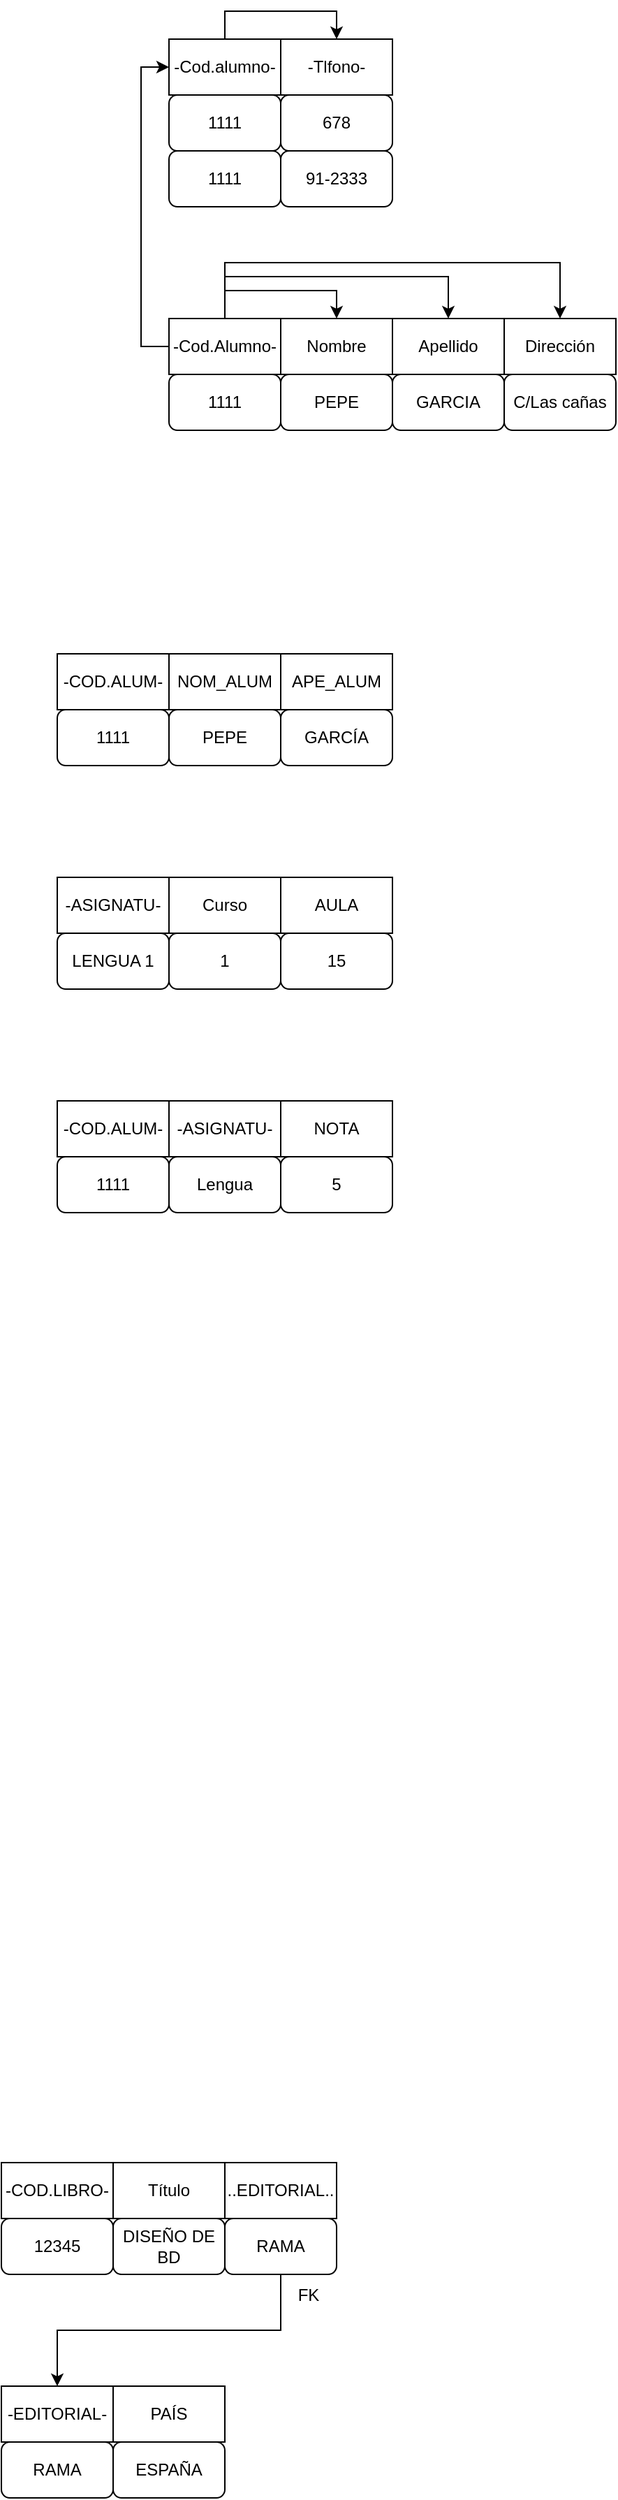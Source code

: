 <mxfile version="15.8.2" type="device"><diagram id="ddAR6MJnqMg9WvKsq3Rv" name="Page-1"><mxGraphModel dx="590" dy="1641" grid="1" gridSize="10" guides="1" tooltips="1" connect="1" arrows="1" fold="1" page="1" pageScale="1" pageWidth="827" pageHeight="1169" math="0" shadow="0"><root><mxCell id="0"/><mxCell id="1" parent="0"/><mxCell id="li5vuTXbSian3AoEKPp0-3" value="Nombre" style="rounded=0;whiteSpace=wrap;html=1;" parent="1" vertex="1"><mxGeometry x="240" y="-360" width="80" height="40" as="geometry"/></mxCell><mxCell id="li5vuTXbSian3AoEKPp0-17" style="edgeStyle=orthogonalEdgeStyle;rounded=0;orthogonalLoop=1;jettySize=auto;html=1;entryX=0.5;entryY=0;entryDx=0;entryDy=0;" parent="1" source="li5vuTXbSian3AoEKPp0-4" target="li5vuTXbSian3AoEKPp0-3" edge="1"><mxGeometry relative="1" as="geometry"/></mxCell><mxCell id="li5vuTXbSian3AoEKPp0-18" style="edgeStyle=orthogonalEdgeStyle;rounded=0;orthogonalLoop=1;jettySize=auto;html=1;entryX=0.5;entryY=0;entryDx=0;entryDy=0;" parent="1" source="li5vuTXbSian3AoEKPp0-4" target="li5vuTXbSian3AoEKPp0-7" edge="1"><mxGeometry relative="1" as="geometry"><Array as="points"><mxPoint x="200" y="-390"/><mxPoint x="360" y="-390"/></Array></mxGeometry></mxCell><mxCell id="li5vuTXbSian3AoEKPp0-23" style="edgeStyle=orthogonalEdgeStyle;rounded=0;orthogonalLoop=1;jettySize=auto;html=1;entryX=0.5;entryY=0;entryDx=0;entryDy=0;" parent="1" source="li5vuTXbSian3AoEKPp0-4" target="li5vuTXbSian3AoEKPp0-8" edge="1"><mxGeometry relative="1" as="geometry"><Array as="points"><mxPoint x="200" y="-400"/><mxPoint x="440" y="-400"/></Array></mxGeometry></mxCell><mxCell id="li5vuTXbSian3AoEKPp0-45" style="edgeStyle=orthogonalEdgeStyle;rounded=0;orthogonalLoop=1;jettySize=auto;html=1;entryX=0;entryY=0.5;entryDx=0;entryDy=0;" parent="1" source="li5vuTXbSian3AoEKPp0-4" target="li5vuTXbSian3AoEKPp0-6" edge="1"><mxGeometry relative="1" as="geometry"><Array as="points"><mxPoint x="140" y="-340"/><mxPoint x="140" y="-540"/></Array></mxGeometry></mxCell><mxCell id="li5vuTXbSian3AoEKPp0-4" value="-Cod.Alumno-" style="rounded=0;whiteSpace=wrap;html=1;" parent="1" vertex="1"><mxGeometry x="160" y="-360" width="80" height="40" as="geometry"/></mxCell><mxCell id="li5vuTXbSian3AoEKPp0-5" value="-Tlfono-" style="rounded=0;whiteSpace=wrap;html=1;" parent="1" vertex="1"><mxGeometry x="240" y="-560" width="80" height="40" as="geometry"/></mxCell><mxCell id="li5vuTXbSian3AoEKPp0-19" style="edgeStyle=orthogonalEdgeStyle;rounded=0;orthogonalLoop=1;jettySize=auto;html=1;entryX=0.5;entryY=0;entryDx=0;entryDy=0;" parent="1" source="li5vuTXbSian3AoEKPp0-6" target="li5vuTXbSian3AoEKPp0-5" edge="1"><mxGeometry relative="1" as="geometry"/></mxCell><mxCell id="li5vuTXbSian3AoEKPp0-6" value="-Cod.alumno-" style="rounded=0;whiteSpace=wrap;html=1;" parent="1" vertex="1"><mxGeometry x="160" y="-560" width="80" height="40" as="geometry"/></mxCell><mxCell id="li5vuTXbSian3AoEKPp0-7" value="Apellido" style="rounded=0;whiteSpace=wrap;html=1;" parent="1" vertex="1"><mxGeometry x="320" y="-360" width="80" height="40" as="geometry"/></mxCell><mxCell id="li5vuTXbSian3AoEKPp0-8" value="Dirección" style="rounded=0;whiteSpace=wrap;html=1;" parent="1" vertex="1"><mxGeometry x="400" y="-360" width="80" height="40" as="geometry"/></mxCell><mxCell id="li5vuTXbSian3AoEKPp0-9" value="678" style="rounded=1;whiteSpace=wrap;html=1;" parent="1" vertex="1"><mxGeometry x="240" y="-520" width="80" height="40" as="geometry"/></mxCell><mxCell id="li5vuTXbSian3AoEKPp0-10" value="1111" style="rounded=1;whiteSpace=wrap;html=1;" parent="1" vertex="1"><mxGeometry x="160" y="-520" width="80" height="40" as="geometry"/></mxCell><mxCell id="li5vuTXbSian3AoEKPp0-13" value="C/Las cañas" style="rounded=1;whiteSpace=wrap;html=1;" parent="1" vertex="1"><mxGeometry x="400" y="-320" width="80" height="40" as="geometry"/></mxCell><mxCell id="li5vuTXbSian3AoEKPp0-14" value="1111" style="rounded=1;whiteSpace=wrap;html=1;" parent="1" vertex="1"><mxGeometry x="160" y="-320" width="80" height="40" as="geometry"/></mxCell><mxCell id="li5vuTXbSian3AoEKPp0-15" value="PEPE" style="rounded=1;whiteSpace=wrap;html=1;" parent="1" vertex="1"><mxGeometry x="240" y="-320" width="80" height="40" as="geometry"/></mxCell><mxCell id="li5vuTXbSian3AoEKPp0-16" value="GARCIA" style="rounded=1;whiteSpace=wrap;html=1;" parent="1" vertex="1"><mxGeometry x="320" y="-320" width="80" height="40" as="geometry"/></mxCell><mxCell id="li5vuTXbSian3AoEKPp0-21" value="1111" style="rounded=1;whiteSpace=wrap;html=1;" parent="1" vertex="1"><mxGeometry x="160" y="-480" width="80" height="40" as="geometry"/></mxCell><mxCell id="li5vuTXbSian3AoEKPp0-22" value="91-2333" style="rounded=1;whiteSpace=wrap;html=1;" parent="1" vertex="1"><mxGeometry x="240" y="-480" width="80" height="40" as="geometry"/></mxCell><mxCell id="li5vuTXbSian3AoEKPp0-31" value="NOM_ALUM" style="rounded=0;whiteSpace=wrap;html=1;" parent="1" vertex="1"><mxGeometry x="160" y="-120" width="80" height="40" as="geometry"/></mxCell><mxCell id="li5vuTXbSian3AoEKPp0-32" value="APE_ALUM" style="rounded=0;whiteSpace=wrap;html=1;" parent="1" vertex="1"><mxGeometry x="240" y="-120" width="80" height="40" as="geometry"/></mxCell><mxCell id="li5vuTXbSian3AoEKPp0-33" value="NOTA" style="rounded=0;whiteSpace=wrap;html=1;" parent="1" vertex="1"><mxGeometry x="240" y="200" width="80" height="40" as="geometry"/></mxCell><mxCell id="li5vuTXbSian3AoEKPp0-37" value="AULA" style="rounded=0;whiteSpace=wrap;html=1;" parent="1" vertex="1"><mxGeometry x="240" y="40" width="80" height="40" as="geometry"/></mxCell><mxCell id="li5vuTXbSian3AoEKPp0-39" value="PEPE" style="rounded=1;whiteSpace=wrap;html=1;" parent="1" vertex="1"><mxGeometry x="160" y="-80" width="80" height="40" as="geometry"/></mxCell><mxCell id="li5vuTXbSian3AoEKPp0-40" value="GARCÍA" style="rounded=1;whiteSpace=wrap;html=1;" parent="1" vertex="1"><mxGeometry x="240" y="-80" width="80" height="40" as="geometry"/></mxCell><mxCell id="li5vuTXbSian3AoEKPp0-41" value="5" style="rounded=1;whiteSpace=wrap;html=1;" parent="1" vertex="1"><mxGeometry x="240" y="240" width="80" height="40" as="geometry"/></mxCell><mxCell id="li5vuTXbSian3AoEKPp0-43" value="15" style="rounded=1;whiteSpace=wrap;html=1;" parent="1" vertex="1"><mxGeometry x="240" y="80" width="80" height="40" as="geometry"/></mxCell><mxCell id="li5vuTXbSian3AoEKPp0-46" value="-COD.ALUM-" style="rounded=0;whiteSpace=wrap;html=1;" parent="1" vertex="1"><mxGeometry x="80" y="-120" width="80" height="40" as="geometry"/></mxCell><mxCell id="li5vuTXbSian3AoEKPp0-47" value="1111" style="rounded=1;whiteSpace=wrap;html=1;" parent="1" vertex="1"><mxGeometry x="80" y="-80" width="80" height="40" as="geometry"/></mxCell><mxCell id="li5vuTXbSian3AoEKPp0-52" value="-ASIGNATU-" style="rounded=0;whiteSpace=wrap;html=1;" parent="1" vertex="1"><mxGeometry x="80" y="40" width="80" height="40" as="geometry"/></mxCell><mxCell id="li5vuTXbSian3AoEKPp0-54" value="LENGUA 1" style="rounded=1;whiteSpace=wrap;html=1;" parent="1" vertex="1"><mxGeometry x="80" y="80" width="80" height="40" as="geometry"/></mxCell><mxCell id="li5vuTXbSian3AoEKPp0-57" value="-ASIGNATU-" style="rounded=0;whiteSpace=wrap;html=1;" parent="1" vertex="1"><mxGeometry x="160" y="200" width="80" height="40" as="geometry"/></mxCell><mxCell id="li5vuTXbSian3AoEKPp0-58" value="Lengua" style="rounded=1;whiteSpace=wrap;html=1;" parent="1" vertex="1"><mxGeometry x="160" y="240" width="80" height="40" as="geometry"/></mxCell><mxCell id="Xwr49i44oR9Z1WNEI7qw-2" value="-COD.ALUM-" style="rounded=0;whiteSpace=wrap;html=1;" vertex="1" parent="1"><mxGeometry x="80" y="200" width="80" height="40" as="geometry"/></mxCell><mxCell id="Xwr49i44oR9Z1WNEI7qw-3" value="1111" style="rounded=1;whiteSpace=wrap;html=1;" vertex="1" parent="1"><mxGeometry x="80" y="240" width="80" height="40" as="geometry"/></mxCell><mxCell id="Xwr49i44oR9Z1WNEI7qw-4" value="Curso" style="rounded=0;whiteSpace=wrap;html=1;" vertex="1" parent="1"><mxGeometry x="160" y="40" width="80" height="40" as="geometry"/></mxCell><mxCell id="Xwr49i44oR9Z1WNEI7qw-5" value="1" style="rounded=1;whiteSpace=wrap;html=1;" vertex="1" parent="1"><mxGeometry x="160" y="80" width="80" height="40" as="geometry"/></mxCell><mxCell id="Xwr49i44oR9Z1WNEI7qw-8" value="-COD.LIBRO-" style="rounded=0;whiteSpace=wrap;html=1;" vertex="1" parent="1"><mxGeometry x="40" y="960" width="80" height="40" as="geometry"/></mxCell><mxCell id="Xwr49i44oR9Z1WNEI7qw-9" value="PAÍS" style="rounded=0;whiteSpace=wrap;html=1;" vertex="1" parent="1"><mxGeometry x="120" y="1120" width="80" height="40" as="geometry"/></mxCell><mxCell id="Xwr49i44oR9Z1WNEI7qw-10" value="-EDITORIAL-" style="rounded=0;whiteSpace=wrap;html=1;" vertex="1" parent="1"><mxGeometry x="40" y="1120" width="80" height="40" as="geometry"/></mxCell><mxCell id="Xwr49i44oR9Z1WNEI7qw-11" value="Título" style="rounded=0;whiteSpace=wrap;html=1;" vertex="1" parent="1"><mxGeometry x="120" y="960" width="80" height="40" as="geometry"/></mxCell><mxCell id="Xwr49i44oR9Z1WNEI7qw-12" value="12345" style="rounded=1;whiteSpace=wrap;html=1;" vertex="1" parent="1"><mxGeometry x="40" y="1000" width="80" height="40" as="geometry"/></mxCell><mxCell id="Xwr49i44oR9Z1WNEI7qw-13" value="ESPAÑA" style="rounded=1;whiteSpace=wrap;html=1;" vertex="1" parent="1"><mxGeometry x="120" y="1160" width="80" height="40" as="geometry"/></mxCell><mxCell id="Xwr49i44oR9Z1WNEI7qw-14" value="RAMA" style="rounded=1;whiteSpace=wrap;html=1;" vertex="1" parent="1"><mxGeometry x="40" y="1160" width="80" height="40" as="geometry"/></mxCell><mxCell id="Xwr49i44oR9Z1WNEI7qw-15" value="DISEÑO DE BD" style="rounded=1;whiteSpace=wrap;html=1;" vertex="1" parent="1"><mxGeometry x="120" y="1000" width="80" height="40" as="geometry"/></mxCell><mxCell id="Xwr49i44oR9Z1WNEI7qw-22" value="..EDITORIAL.." style="rounded=0;whiteSpace=wrap;html=1;" vertex="1" parent="1"><mxGeometry x="200" y="960" width="80" height="40" as="geometry"/></mxCell><mxCell id="Xwr49i44oR9Z1WNEI7qw-24" style="edgeStyle=orthogonalEdgeStyle;rounded=0;orthogonalLoop=1;jettySize=auto;html=1;entryX=0.5;entryY=0;entryDx=0;entryDy=0;" edge="1" parent="1" source="Xwr49i44oR9Z1WNEI7qw-23" target="Xwr49i44oR9Z1WNEI7qw-10"><mxGeometry relative="1" as="geometry"><Array as="points"><mxPoint x="240" y="1080"/><mxPoint x="80" y="1080"/></Array></mxGeometry></mxCell><mxCell id="Xwr49i44oR9Z1WNEI7qw-23" value="RAMA" style="rounded=1;whiteSpace=wrap;html=1;" vertex="1" parent="1"><mxGeometry x="200" y="1000" width="80" height="40" as="geometry"/></mxCell><mxCell id="Xwr49i44oR9Z1WNEI7qw-25" value="FK" style="text;html=1;strokeColor=none;fillColor=none;align=center;verticalAlign=middle;whiteSpace=wrap;rounded=0;" vertex="1" parent="1"><mxGeometry x="230" y="1040" width="60" height="30" as="geometry"/></mxCell></root></mxGraphModel></diagram></mxfile>